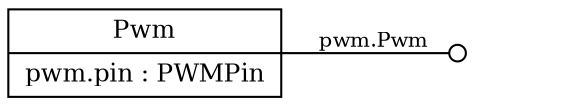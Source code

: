 //To create PNG: dot -Tpng led.dot > led.png

digraph g {

	graph [ rankdir = "LR"];
	
	node [ fontsize = "12" shape = "point"];
	edge [];
	
	// Definition of the group
	"Component" [
	label = "<f0> Pwm | <f1> pwm.pin : PWMPin"
	shape = "record"
	];

	// Definition of one port
	"PP1" [label = "" shape = "plaintext"];
	"Component" -> "PP1" [label = "pwm.Pwm" fontsize = "10" arrowhead = "odot"];

}
